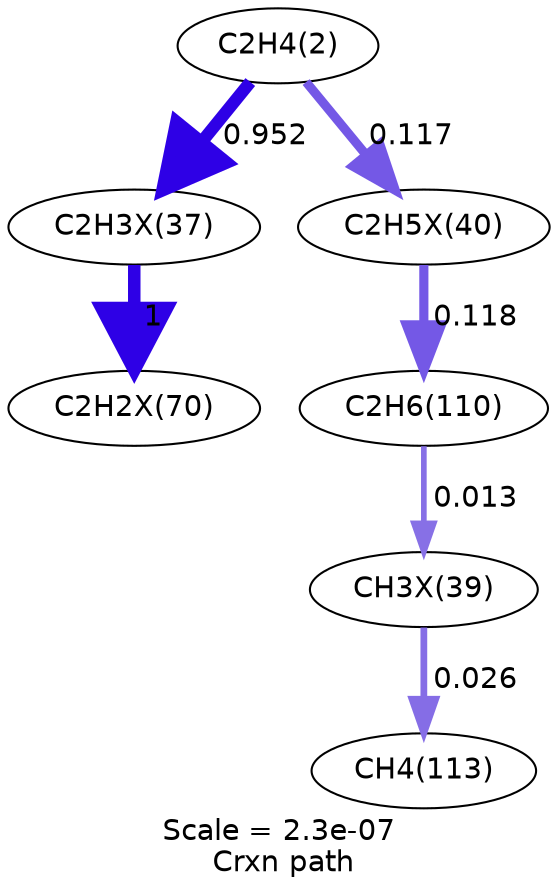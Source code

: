 digraph reaction_paths {
center=1;
s5 -> s34[fontname="Helvetica", style="setlinewidth(5.96)", arrowsize=2.98, color="0.7, 1.45, 0.9"
, label=" 0.952"];
s5 -> s37[fontname="Helvetica", style="setlinewidth(4.38)", arrowsize=2.19, color="0.7, 0.617, 0.9"
, label=" 0.117"];
s34 -> s47[fontname="Helvetica", style="setlinewidth(6)", arrowsize=3, color="0.7, 1.5, 0.9"
, label=" 1"];
s37 -> s11[fontname="Helvetica", style="setlinewidth(4.39)", arrowsize=2.19, color="0.7, 0.618, 0.9"
, label=" 0.118"];
s11 -> s36[fontname="Helvetica", style="setlinewidth(2.72)", arrowsize=1.36, color="0.7, 0.513, 0.9"
, label=" 0.013"];
s36 -> s13[fontname="Helvetica", style="setlinewidth(3.24)", arrowsize=1.62, color="0.7, 0.526, 0.9"
, label=" 0.026"];
s5 [ fontname="Helvetica", label="C2H4(2)"];
s11 [ fontname="Helvetica", label="C2H6(110)"];
s13 [ fontname="Helvetica", label="CH4(113)"];
s34 [ fontname="Helvetica", label="C2H3X(37)"];
s36 [ fontname="Helvetica", label="CH3X(39)"];
s37 [ fontname="Helvetica", label="C2H5X(40)"];
s47 [ fontname="Helvetica", label="C2H2X(70)"];
 label = "Scale = 2.3e-07\l Crxn path";
 fontname = "Helvetica";
}
